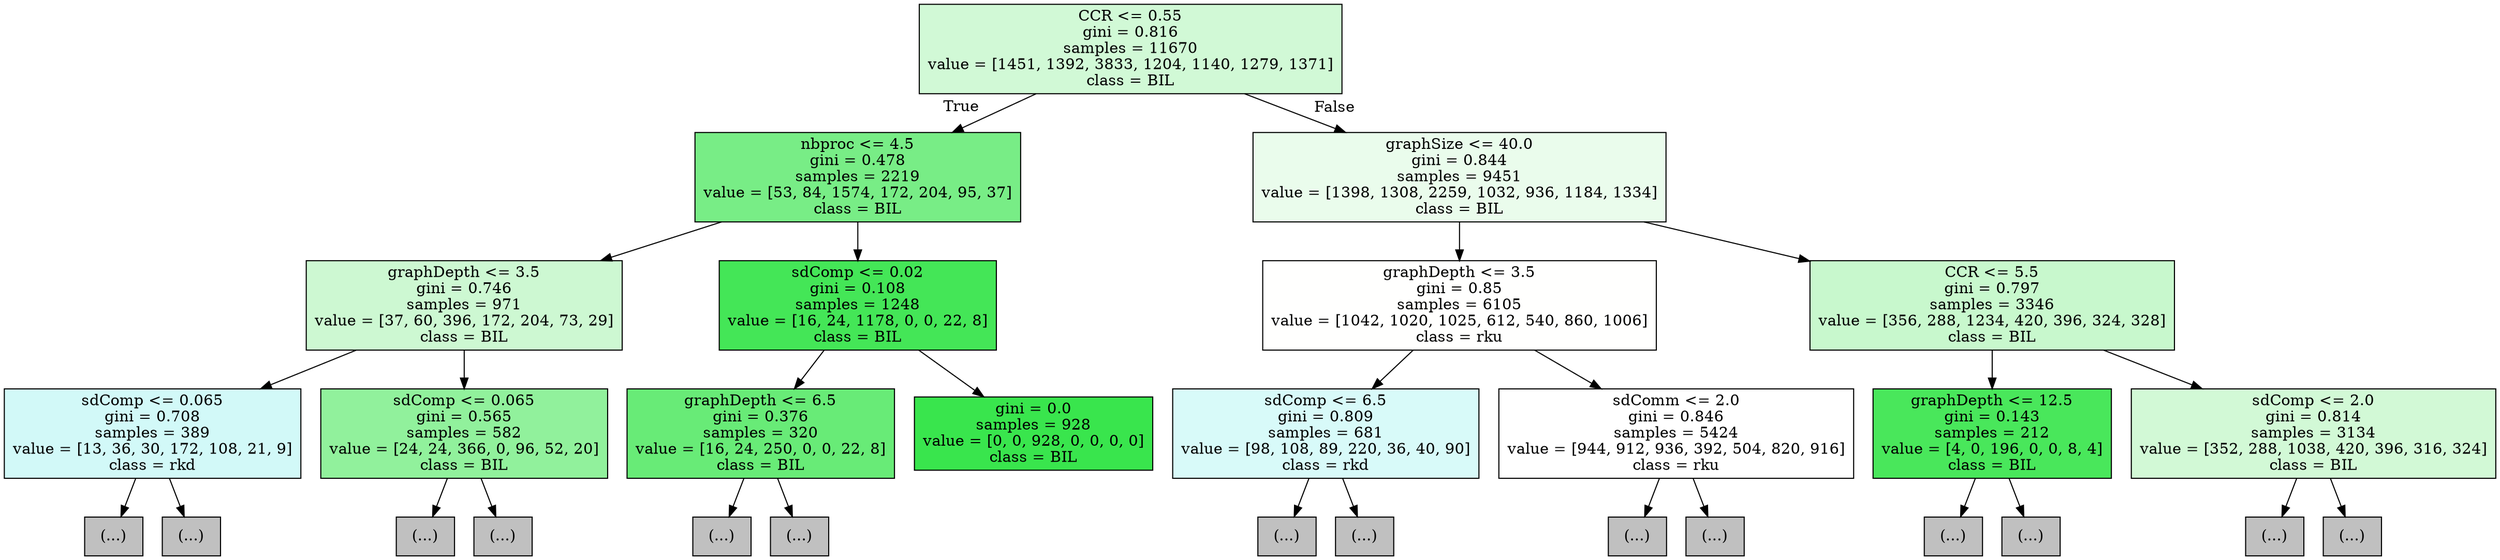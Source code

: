 digraph Tree {
node [shape=box, style="filled", color="black"] ;
0 [label="CCR <= 0.55\ngini = 0.816\nsamples = 11670\nvalue = [1451, 1392, 3833, 1204, 1140, 1279, 1371]\nclass = BIL", fillcolor="#d1f9d6"] ;
1 [label="nbproc <= 4.5\ngini = 0.478\nsamples = 2219\nvalue = [53, 84, 1574, 172, 204, 95, 37]\nclass = BIL", fillcolor="#78ed86"] ;
0 -> 1 [labeldistance=2.5, labelangle=45, headlabel="True"] ;
2 [label="graphDepth <= 3.5\ngini = 0.746\nsamples = 971\nvalue = [37, 60, 396, 172, 204, 73, 29]\nclass = BIL", fillcolor="#cdf8d2"] ;
1 -> 2 ;
3 [label="sdComp <= 0.065\ngini = 0.708\nsamples = 389\nvalue = [13, 36, 30, 172, 108, 21, 9]\nclass = rkd", fillcolor="#d2f9f8"] ;
2 -> 3 ;
4 [label="(...)", fillcolor="#C0C0C0"] ;
3 -> 4 ;
11 [label="(...)", fillcolor="#C0C0C0"] ;
3 -> 11 ;
16 [label="sdComp <= 0.065\ngini = 0.565\nsamples = 582\nvalue = [24, 24, 366, 0, 96, 52, 20]\nclass = BIL", fillcolor="#91f19c"] ;
2 -> 16 ;
17 [label="(...)", fillcolor="#C0C0C0"] ;
16 -> 17 ;
44 [label="(...)", fillcolor="#C0C0C0"] ;
16 -> 44 ;
55 [label="sdComp <= 0.02\ngini = 0.108\nsamples = 1248\nvalue = [16, 24, 1178, 0, 0, 22, 8]\nclass = BIL", fillcolor="#44e657"] ;
1 -> 55 ;
56 [label="graphDepth <= 6.5\ngini = 0.376\nsamples = 320\nvalue = [16, 24, 250, 0, 0, 22, 8]\nclass = BIL", fillcolor="#68eb77"] ;
55 -> 56 ;
57 [label="(...)", fillcolor="#C0C0C0"] ;
56 -> 57 ;
64 [label="(...)", fillcolor="#C0C0C0"] ;
56 -> 64 ;
75 [label="gini = 0.0\nsamples = 928\nvalue = [0, 0, 928, 0, 0, 0, 0]\nclass = BIL", fillcolor="#39e54d"] ;
55 -> 75 ;
76 [label="graphSize <= 40.0\ngini = 0.844\nsamples = 9451\nvalue = [1398, 1308, 2259, 1032, 936, 1184, 1334]\nclass = BIL", fillcolor="#eafcec"] ;
0 -> 76 [labeldistance=2.5, labelangle=-45, headlabel="False"] ;
77 [label="graphDepth <= 3.5\ngini = 0.85\nsamples = 6105\nvalue = [1042, 1020, 1025, 612, 540, 860, 1006]\nclass = rku", fillcolor="#fffffe"] ;
76 -> 77 ;
78 [label="sdComp <= 6.5\ngini = 0.809\nsamples = 681\nvalue = [98, 108, 89, 220, 36, 40, 90]\nclass = rkd", fillcolor="#d8faf9"] ;
77 -> 78 ;
79 [label="(...)", fillcolor="#C0C0C0"] ;
78 -> 79 ;
126 [label="(...)", fillcolor="#C0C0C0"] ;
78 -> 126 ;
137 [label="sdComm <= 2.0\ngini = 0.846\nsamples = 5424\nvalue = [944, 912, 936, 392, 504, 820, 916]\nclass = rku", fillcolor="#ffffff"] ;
77 -> 137 ;
138 [label="(...)", fillcolor="#C0C0C0"] ;
137 -> 138 ;
229 [label="(...)", fillcolor="#C0C0C0"] ;
137 -> 229 ;
296 [label="CCR <= 5.5\ngini = 0.797\nsamples = 3346\nvalue = [356, 288, 1234, 420, 396, 324, 328]\nclass = BIL", fillcolor="#c8f8cd"] ;
76 -> 296 ;
297 [label="graphDepth <= 12.5\ngini = 0.143\nsamples = 212\nvalue = [4, 0, 196, 0, 0, 8, 4]\nclass = BIL", fillcolor="#49e75b"] ;
296 -> 297 ;
298 [label="(...)", fillcolor="#C0C0C0"] ;
297 -> 298 ;
305 [label="(...)", fillcolor="#C0C0C0"] ;
297 -> 305 ;
312 [label="sdComp <= 2.0\ngini = 0.814\nsamples = 3134\nvalue = [352, 288, 1038, 420, 396, 316, 324]\nclass = BIL", fillcolor="#d2f9d6"] ;
296 -> 312 ;
313 [label="(...)", fillcolor="#C0C0C0"] ;
312 -> 313 ;
348 [label="(...)", fillcolor="#C0C0C0"] ;
312 -> 348 ;
}